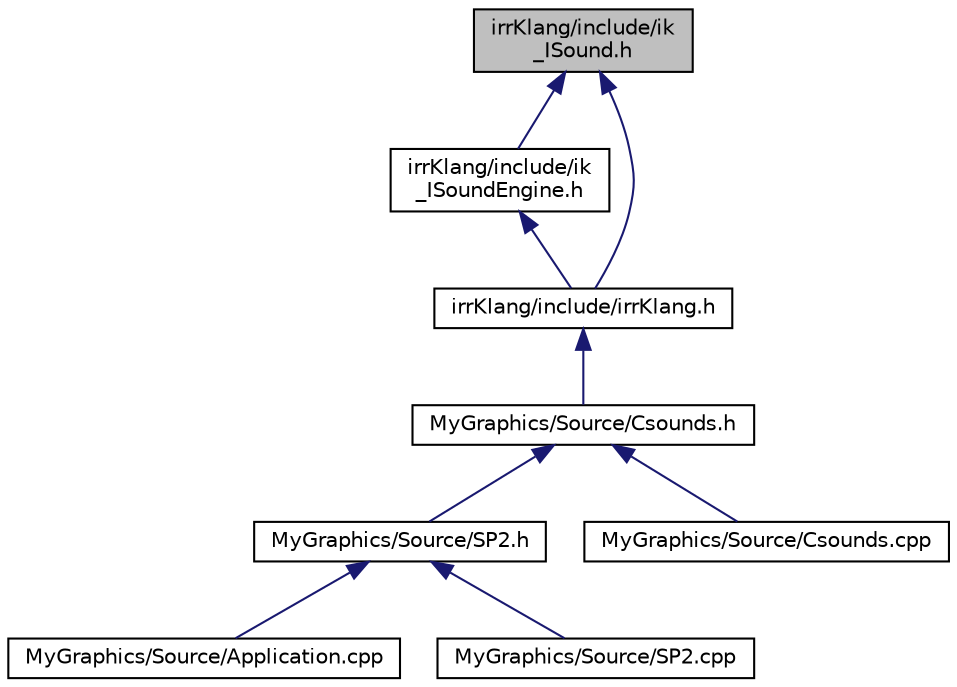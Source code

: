 digraph "irrKlang/include/ik_ISound.h"
{
  bgcolor="transparent";
  edge [fontname="Helvetica",fontsize="10",labelfontname="Helvetica",labelfontsize="10"];
  node [fontname="Helvetica",fontsize="10",shape=record];
  Node1 [label="irrKlang/include/ik\l_ISound.h",height=0.2,width=0.4,color="black", fillcolor="grey75", style="filled", fontcolor="black"];
  Node1 -> Node2 [dir="back",color="midnightblue",fontsize="10",style="solid",fontname="Helvetica"];
  Node2 [label="irrKlang/include/ik\l_ISoundEngine.h",height=0.2,width=0.4,color="black",URL="$ik__ISoundEngine_8h.html"];
  Node2 -> Node3 [dir="back",color="midnightblue",fontsize="10",style="solid",fontname="Helvetica"];
  Node3 [label="irrKlang/include/irrKlang.h",height=0.2,width=0.4,color="black",URL="$irrKlang_8h.html",tooltip="Main header file of the irrKlang sound library, the only file needed to include. "];
  Node3 -> Node4 [dir="back",color="midnightblue",fontsize="10",style="solid",fontname="Helvetica"];
  Node4 [label="MyGraphics/Source/Csounds.h",height=0.2,width=0.4,color="black",URL="$Csounds_8h.html"];
  Node4 -> Node5 [dir="back",color="midnightblue",fontsize="10",style="solid",fontname="Helvetica"];
  Node5 [label="MyGraphics/Source/SP2.h",height=0.2,width=0.4,color="black",URL="$SP2_8h.html"];
  Node5 -> Node6 [dir="back",color="midnightblue",fontsize="10",style="solid",fontname="Helvetica"];
  Node6 [label="MyGraphics/Source/Application.cpp",height=0.2,width=0.4,color="black",URL="$Application_8cpp.html",tooltip="Codes to initiate and work the application. "];
  Node5 -> Node7 [dir="back",color="midnightblue",fontsize="10",style="solid",fontname="Helvetica"];
  Node7 [label="MyGraphics/Source/SP2.cpp",height=0.2,width=0.4,color="black",URL="$SP2_8cpp.html"];
  Node4 -> Node8 [dir="back",color="midnightblue",fontsize="10",style="solid",fontname="Helvetica"];
  Node8 [label="MyGraphics/Source/Csounds.cpp",height=0.2,width=0.4,color="black",URL="$Csounds_8cpp.html"];
  Node1 -> Node3 [dir="back",color="midnightblue",fontsize="10",style="solid",fontname="Helvetica"];
}
